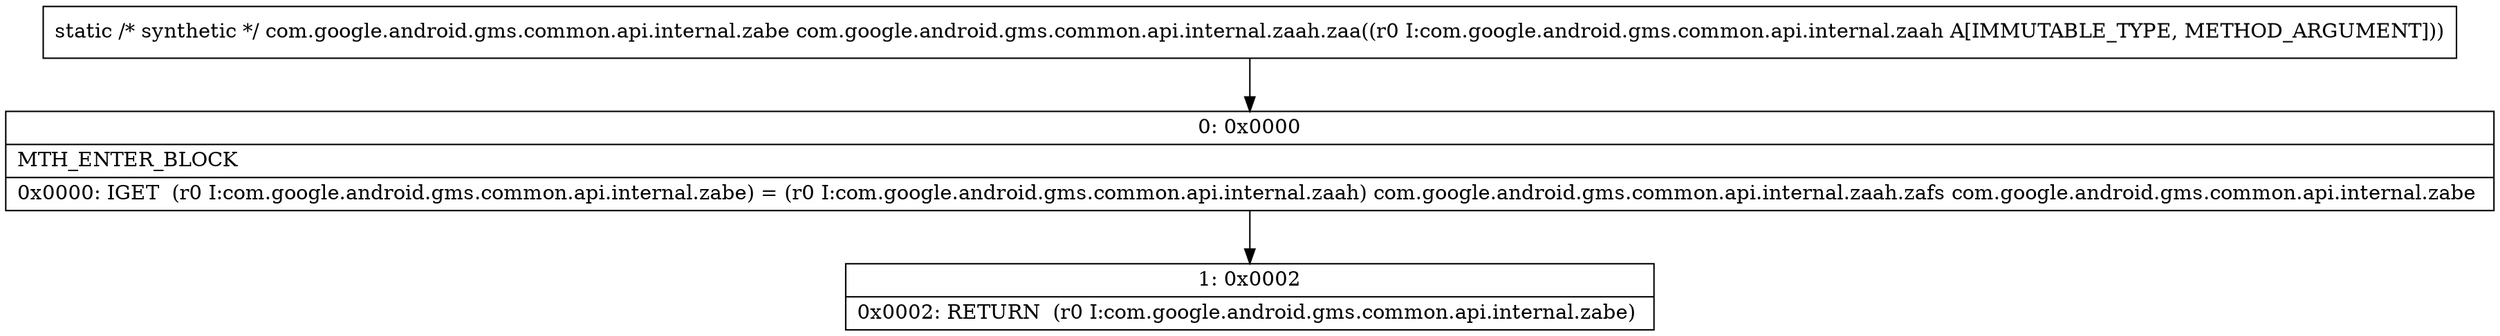 digraph "CFG forcom.google.android.gms.common.api.internal.zaah.zaa(Lcom\/google\/android\/gms\/common\/api\/internal\/zaah;)Lcom\/google\/android\/gms\/common\/api\/internal\/zabe;" {
Node_0 [shape=record,label="{0\:\ 0x0000|MTH_ENTER_BLOCK\l|0x0000: IGET  (r0 I:com.google.android.gms.common.api.internal.zabe) = (r0 I:com.google.android.gms.common.api.internal.zaah) com.google.android.gms.common.api.internal.zaah.zafs com.google.android.gms.common.api.internal.zabe \l}"];
Node_1 [shape=record,label="{1\:\ 0x0002|0x0002: RETURN  (r0 I:com.google.android.gms.common.api.internal.zabe) \l}"];
MethodNode[shape=record,label="{static \/* synthetic *\/ com.google.android.gms.common.api.internal.zabe com.google.android.gms.common.api.internal.zaah.zaa((r0 I:com.google.android.gms.common.api.internal.zaah A[IMMUTABLE_TYPE, METHOD_ARGUMENT])) }"];
MethodNode -> Node_0;
Node_0 -> Node_1;
}

